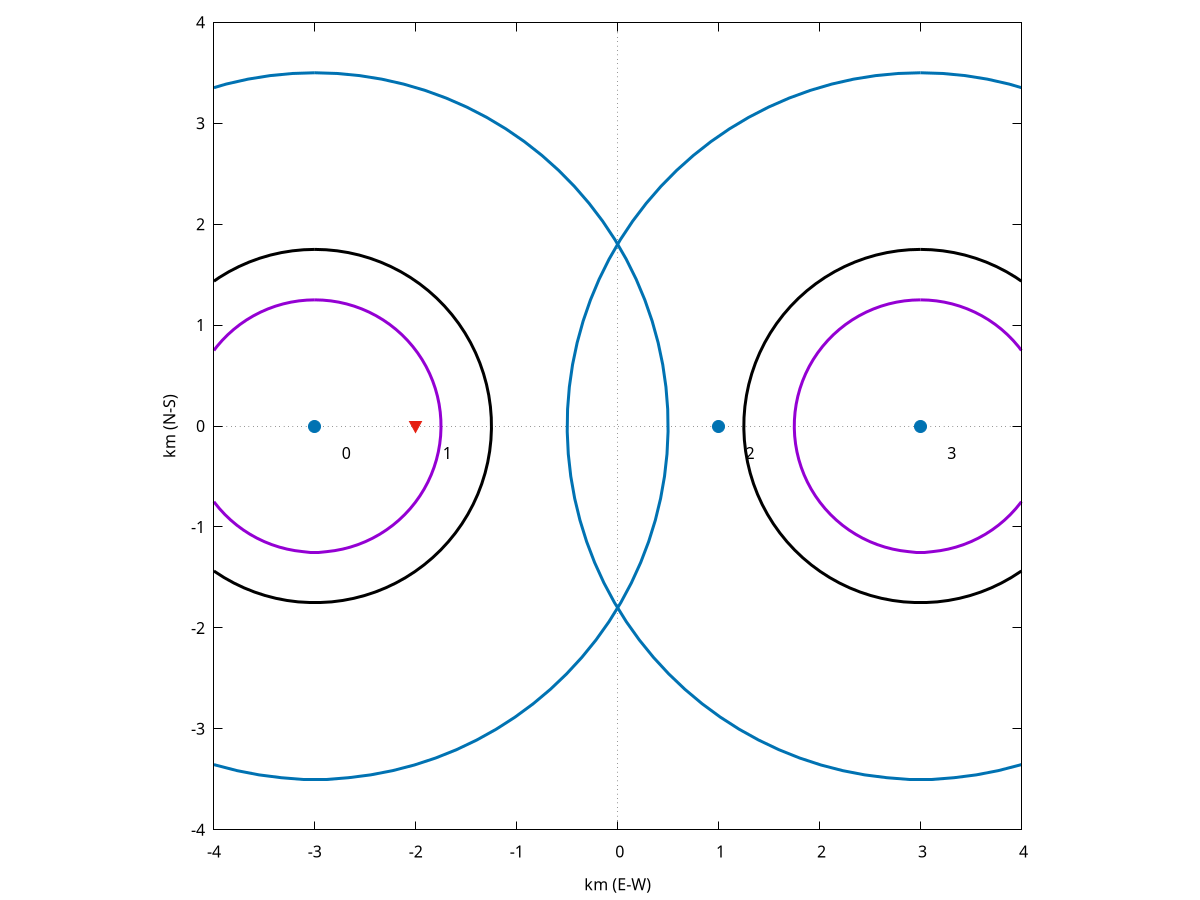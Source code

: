 set encoding iso_8859_1
set xrange [-4:4]
set yrange [-4:4]
set size square
set xlabel "km (E-W)"
set ylabel "km (N-S)"
set arrow from -4,0 to 4,0 nohead lt 0
set arrow from 0,-4 to 0,4 nohead lt 0
set label "0" at -2.73333,-0.266667 left
set label "1" at -1.73333,-0.266667 left
set label "2" at 1.26667,-0.266667 left
set label "3" at 3.26667,-0.266667 left
set parametric
plot [0:2*pi] 1.25*sin(t)-3,1.25*cos(t) notitle w l lt 1 lw 3,\
 1.25*sin(t)+3,1.25*cos(t) notitle w l lt 1 lw 3,\
 1.75*sin(t)-3,1.75*cos(t) notitle w l lt 8 lw 3,\
 1.75*sin(t)+3,1.75*cos(t) notitle w l lt 8 lw 3,\
 3.5*sin(t)-3,3.5*cos(t) notitle w l lt 6 lw 3,\
 3.5*sin(t)+3,3.5*cos(t) notitle w l lt 6 lw 3,\
 '-' notitle w p lt 6 pt 7 ps 2, \
 '-' notitle w p lt 7 pt 71 ps 2, \
 '-' notitle w p lt 6 pt 7 ps 2, \
 '-' notitle w p lt 6 pt 7 ps 2
-3 0
e
-2 0
e
1 0
e
3 0
e
